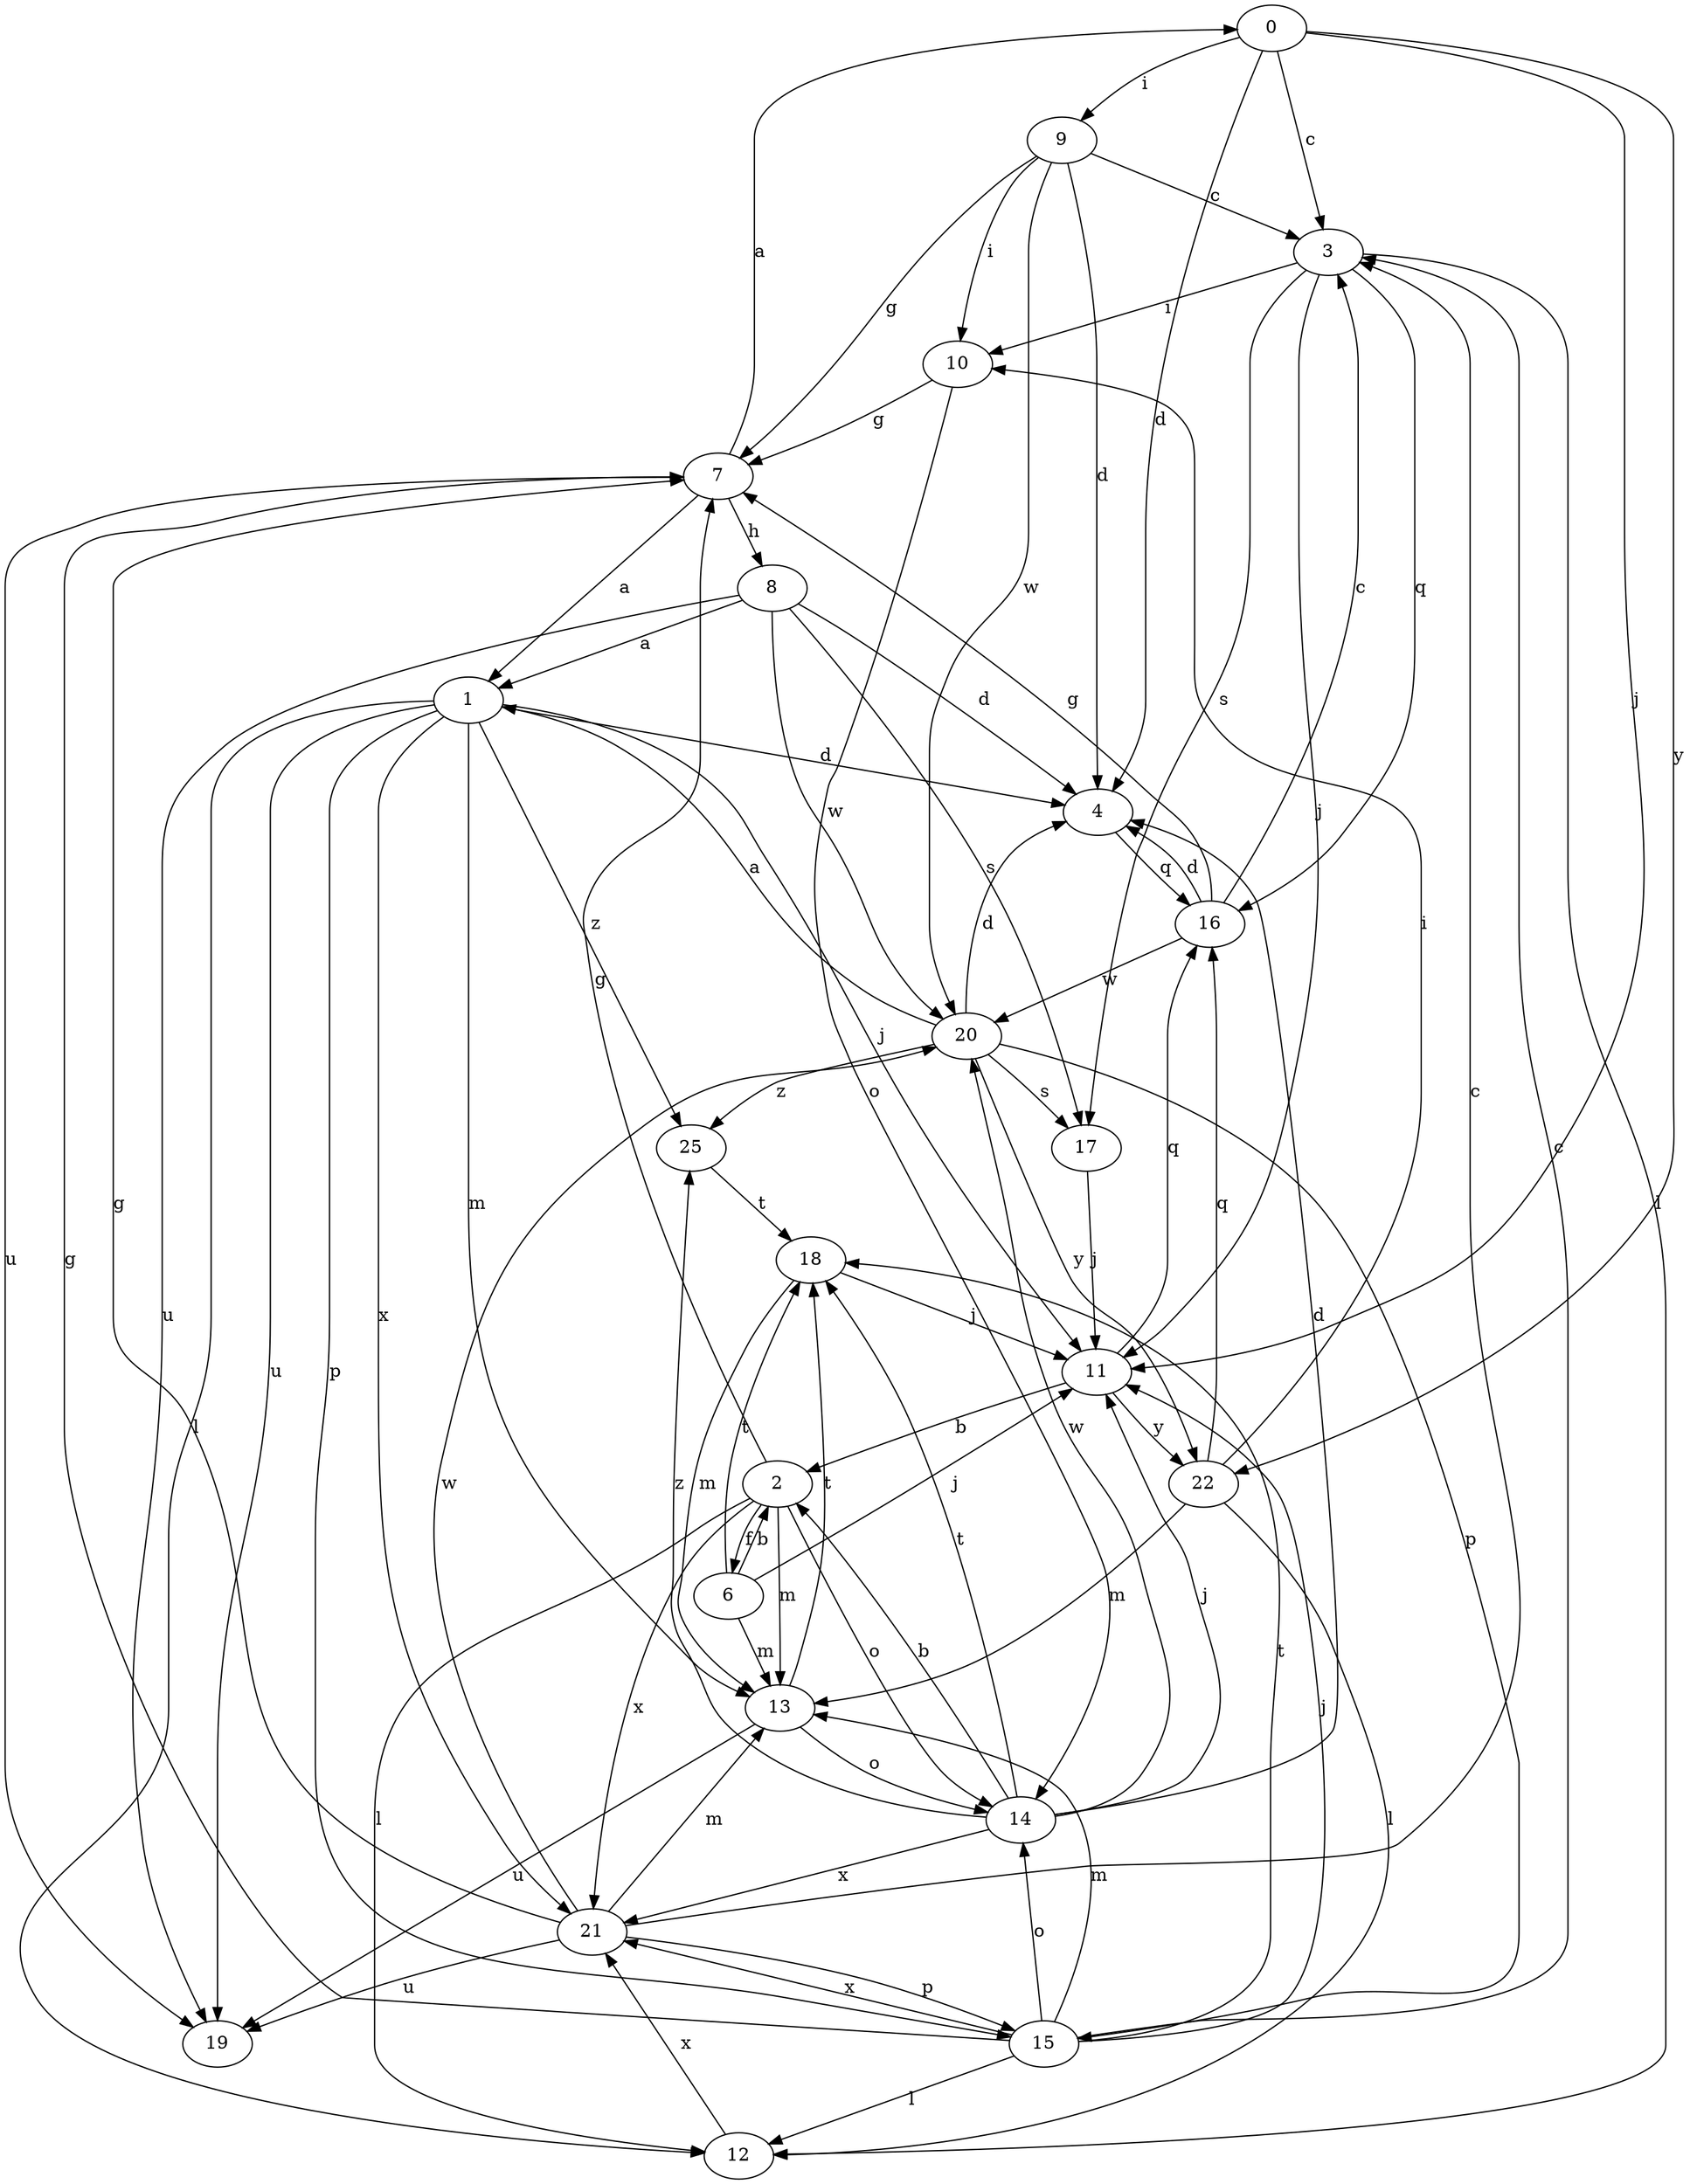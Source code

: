 strict digraph  {
0;
1;
2;
3;
4;
6;
7;
8;
9;
10;
11;
12;
13;
14;
15;
16;
17;
18;
19;
20;
21;
22;
25;
0 -> 3  [label=c];
0 -> 4  [label=d];
0 -> 9  [label=i];
0 -> 11  [label=j];
0 -> 22  [label=y];
1 -> 4  [label=d];
1 -> 11  [label=j];
1 -> 12  [label=l];
1 -> 13  [label=m];
1 -> 15  [label=p];
1 -> 19  [label=u];
1 -> 21  [label=x];
1 -> 25  [label=z];
2 -> 6  [label=f];
2 -> 7  [label=g];
2 -> 12  [label=l];
2 -> 13  [label=m];
2 -> 14  [label=o];
2 -> 21  [label=x];
3 -> 10  [label=i];
3 -> 11  [label=j];
3 -> 12  [label=l];
3 -> 16  [label=q];
3 -> 17  [label=s];
4 -> 16  [label=q];
6 -> 2  [label=b];
6 -> 11  [label=j];
6 -> 13  [label=m];
6 -> 18  [label=t];
7 -> 0  [label=a];
7 -> 1  [label=a];
7 -> 8  [label=h];
7 -> 19  [label=u];
8 -> 1  [label=a];
8 -> 4  [label=d];
8 -> 17  [label=s];
8 -> 19  [label=u];
8 -> 20  [label=w];
9 -> 3  [label=c];
9 -> 4  [label=d];
9 -> 7  [label=g];
9 -> 10  [label=i];
9 -> 20  [label=w];
10 -> 7  [label=g];
10 -> 14  [label=o];
11 -> 2  [label=b];
11 -> 16  [label=q];
11 -> 22  [label=y];
12 -> 21  [label=x];
13 -> 14  [label=o];
13 -> 18  [label=t];
13 -> 19  [label=u];
14 -> 2  [label=b];
14 -> 4  [label=d];
14 -> 11  [label=j];
14 -> 18  [label=t];
14 -> 20  [label=w];
14 -> 21  [label=x];
14 -> 25  [label=z];
15 -> 3  [label=c];
15 -> 7  [label=g];
15 -> 11  [label=j];
15 -> 12  [label=l];
15 -> 13  [label=m];
15 -> 14  [label=o];
15 -> 18  [label=t];
15 -> 21  [label=x];
16 -> 3  [label=c];
16 -> 4  [label=d];
16 -> 7  [label=g];
16 -> 20  [label=w];
17 -> 11  [label=j];
18 -> 11  [label=j];
18 -> 13  [label=m];
20 -> 1  [label=a];
20 -> 4  [label=d];
20 -> 15  [label=p];
20 -> 17  [label=s];
20 -> 22  [label=y];
20 -> 25  [label=z];
21 -> 3  [label=c];
21 -> 7  [label=g];
21 -> 13  [label=m];
21 -> 15  [label=p];
21 -> 19  [label=u];
21 -> 20  [label=w];
22 -> 10  [label=i];
22 -> 12  [label=l];
22 -> 13  [label=m];
22 -> 16  [label=q];
25 -> 18  [label=t];
}
